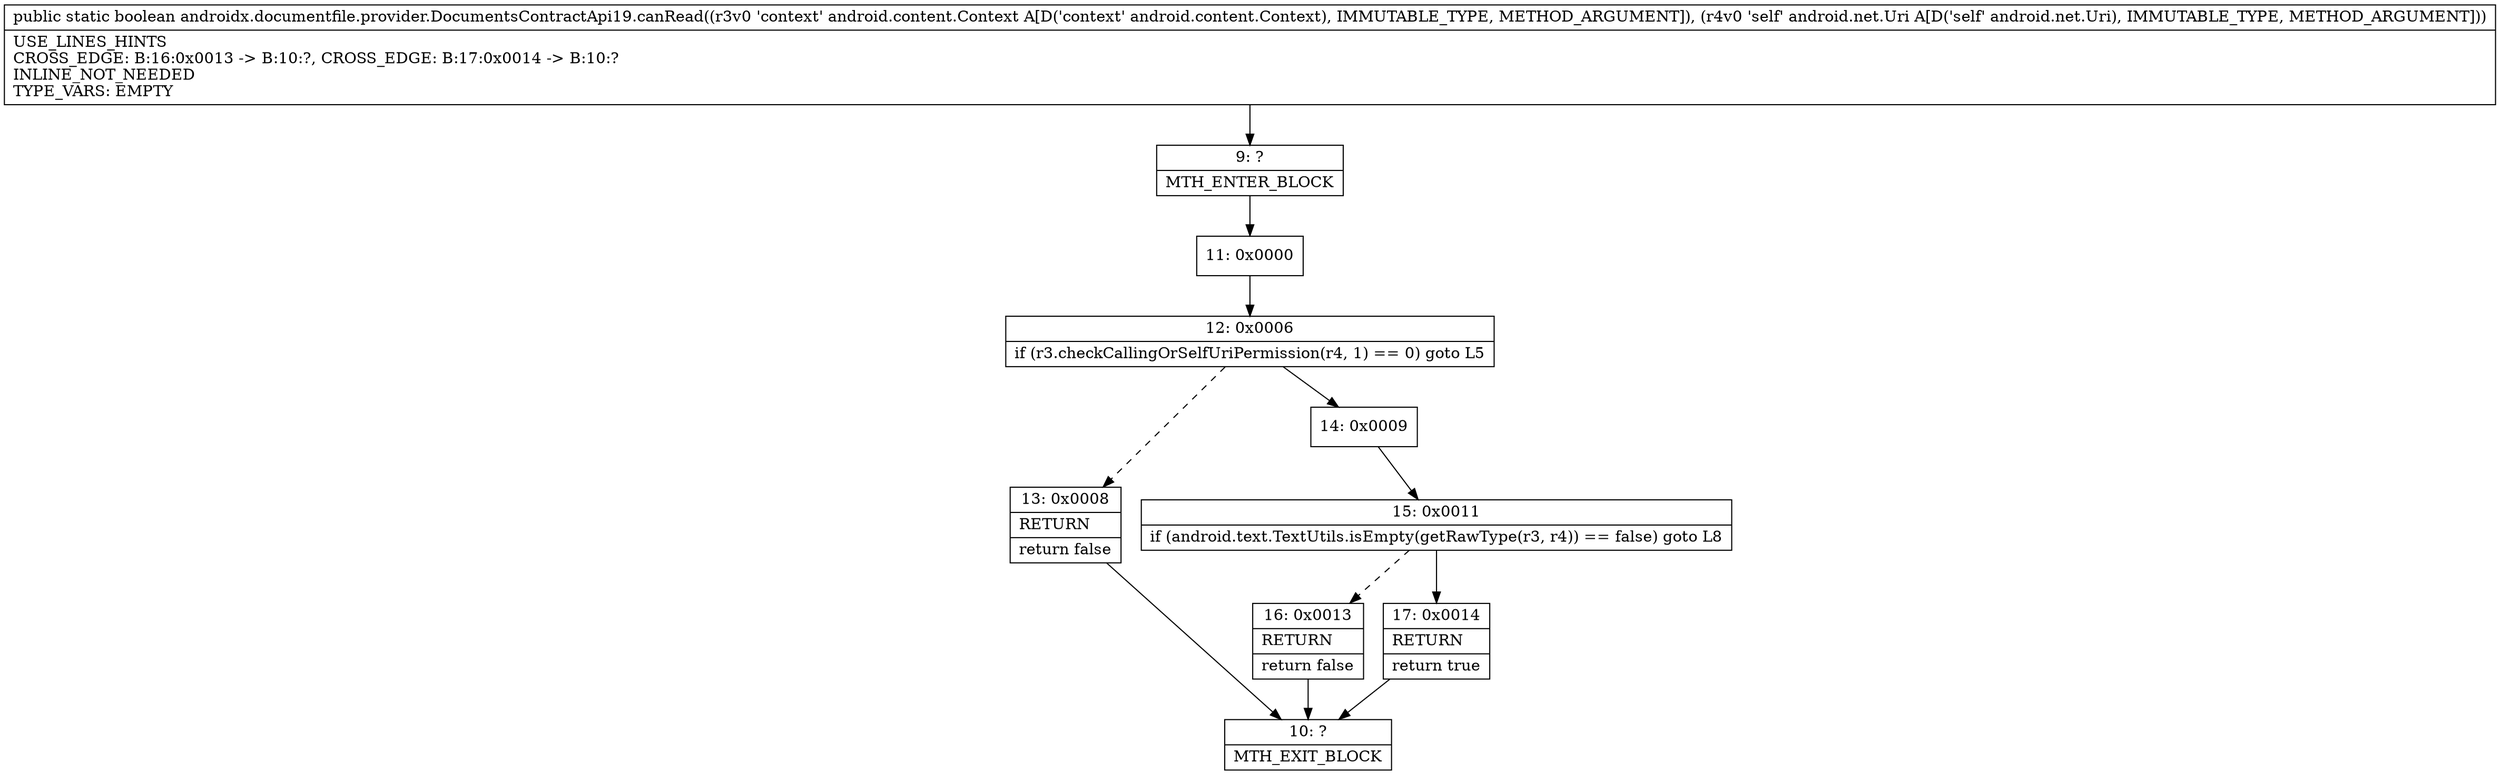digraph "CFG forandroidx.documentfile.provider.DocumentsContractApi19.canRead(Landroid\/content\/Context;Landroid\/net\/Uri;)Z" {
Node_9 [shape=record,label="{9\:\ ?|MTH_ENTER_BLOCK\l}"];
Node_11 [shape=record,label="{11\:\ 0x0000}"];
Node_12 [shape=record,label="{12\:\ 0x0006|if (r3.checkCallingOrSelfUriPermission(r4, 1) == 0) goto L5\l}"];
Node_13 [shape=record,label="{13\:\ 0x0008|RETURN\l|return false\l}"];
Node_10 [shape=record,label="{10\:\ ?|MTH_EXIT_BLOCK\l}"];
Node_14 [shape=record,label="{14\:\ 0x0009}"];
Node_15 [shape=record,label="{15\:\ 0x0011|if (android.text.TextUtils.isEmpty(getRawType(r3, r4)) == false) goto L8\l}"];
Node_16 [shape=record,label="{16\:\ 0x0013|RETURN\l|return false\l}"];
Node_17 [shape=record,label="{17\:\ 0x0014|RETURN\l|return true\l}"];
MethodNode[shape=record,label="{public static boolean androidx.documentfile.provider.DocumentsContractApi19.canRead((r3v0 'context' android.content.Context A[D('context' android.content.Context), IMMUTABLE_TYPE, METHOD_ARGUMENT]), (r4v0 'self' android.net.Uri A[D('self' android.net.Uri), IMMUTABLE_TYPE, METHOD_ARGUMENT]))  | USE_LINES_HINTS\lCROSS_EDGE: B:16:0x0013 \-\> B:10:?, CROSS_EDGE: B:17:0x0014 \-\> B:10:?\lINLINE_NOT_NEEDED\lTYPE_VARS: EMPTY\l}"];
MethodNode -> Node_9;Node_9 -> Node_11;
Node_11 -> Node_12;
Node_12 -> Node_13[style=dashed];
Node_12 -> Node_14;
Node_13 -> Node_10;
Node_14 -> Node_15;
Node_15 -> Node_16[style=dashed];
Node_15 -> Node_17;
Node_16 -> Node_10;
Node_17 -> Node_10;
}

